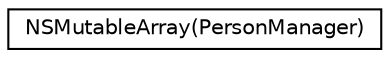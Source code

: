 digraph "Graphical Class Hierarchy"
{
  edge [fontname="Helvetica",fontsize="10",labelfontname="Helvetica",labelfontsize="10"];
  node [fontname="Helvetica",fontsize="10",shape=record];
  rankdir="LR";
  Node1 [label="NSMutableArray(PersonManager)",height=0.2,width=0.4,color="black", fillcolor="white", style="filled",URL="$category_n_s_mutable_array_07_person_manager_08.html"];
}
